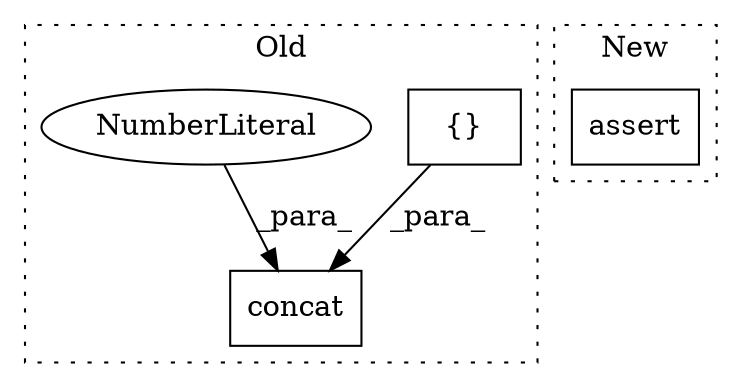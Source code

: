 digraph G {
subgraph cluster0 {
1 [label="concat" a="32" s="1637,1774" l="7,1" shape="box"];
3 [label="{}" a="4" s="1737,1752" l="1,1" shape="box"];
4 [label="NumberLiteral" a="34" s="1773" l="1" shape="ellipse"];
label = "Old";
style="dotted";
}
subgraph cluster1 {
2 [label="assert" a="6" s="1540" l="7" shape="box"];
label = "New";
style="dotted";
}
3 -> 1 [label="_para_"];
4 -> 1 [label="_para_"];
}